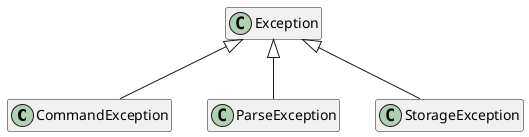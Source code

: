 @startuml
CommandException -up-|> Exception
ParseException -up-|> Exception
StorageException -up-|> Exception

hide members
@enduml